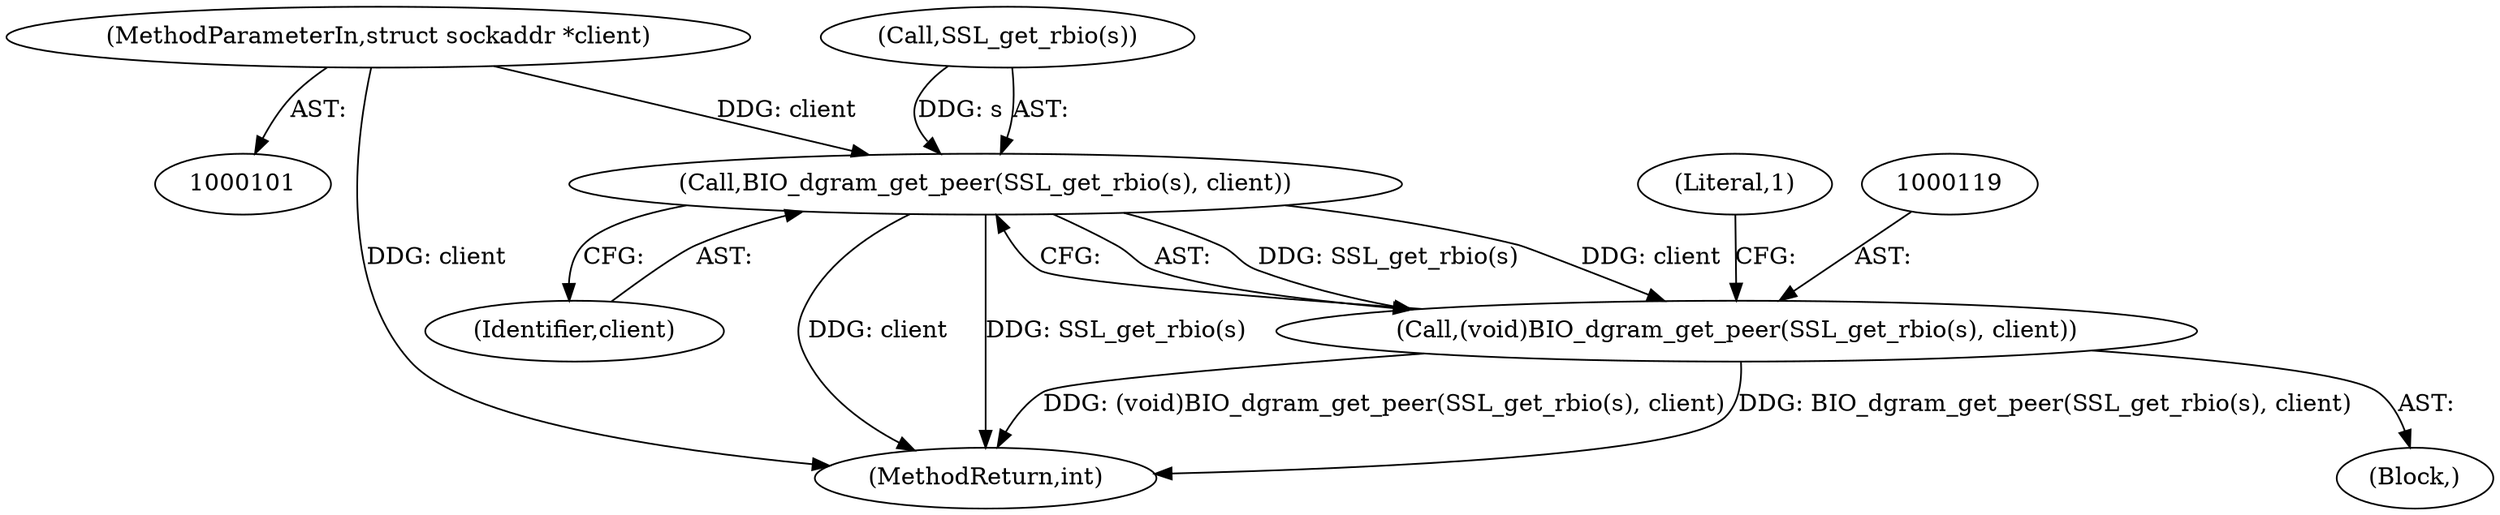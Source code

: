 digraph "0_openssl_819418110b6fff4a7b96f01a5d68f71df3e3b736@pointer" {
"1000103" [label="(MethodParameterIn,struct sockaddr *client)"];
"1000120" [label="(Call,BIO_dgram_get_peer(SSL_get_rbio(s), client))"];
"1000118" [label="(Call,(void)BIO_dgram_get_peer(SSL_get_rbio(s), client))"];
"1000121" [label="(Call,SSL_get_rbio(s))"];
"1000125" [label="(Literal,1)"];
"1000120" [label="(Call,BIO_dgram_get_peer(SSL_get_rbio(s), client))"];
"1000104" [label="(Block,)"];
"1000123" [label="(Identifier,client)"];
"1000103" [label="(MethodParameterIn,struct sockaddr *client)"];
"1000126" [label="(MethodReturn,int)"];
"1000118" [label="(Call,(void)BIO_dgram_get_peer(SSL_get_rbio(s), client))"];
"1000103" -> "1000101"  [label="AST: "];
"1000103" -> "1000126"  [label="DDG: client"];
"1000103" -> "1000120"  [label="DDG: client"];
"1000120" -> "1000118"  [label="AST: "];
"1000120" -> "1000123"  [label="CFG: "];
"1000121" -> "1000120"  [label="AST: "];
"1000123" -> "1000120"  [label="AST: "];
"1000118" -> "1000120"  [label="CFG: "];
"1000120" -> "1000126"  [label="DDG: client"];
"1000120" -> "1000126"  [label="DDG: SSL_get_rbio(s)"];
"1000120" -> "1000118"  [label="DDG: SSL_get_rbio(s)"];
"1000120" -> "1000118"  [label="DDG: client"];
"1000121" -> "1000120"  [label="DDG: s"];
"1000118" -> "1000104"  [label="AST: "];
"1000119" -> "1000118"  [label="AST: "];
"1000125" -> "1000118"  [label="CFG: "];
"1000118" -> "1000126"  [label="DDG: (void)BIO_dgram_get_peer(SSL_get_rbio(s), client)"];
"1000118" -> "1000126"  [label="DDG: BIO_dgram_get_peer(SSL_get_rbio(s), client)"];
}
